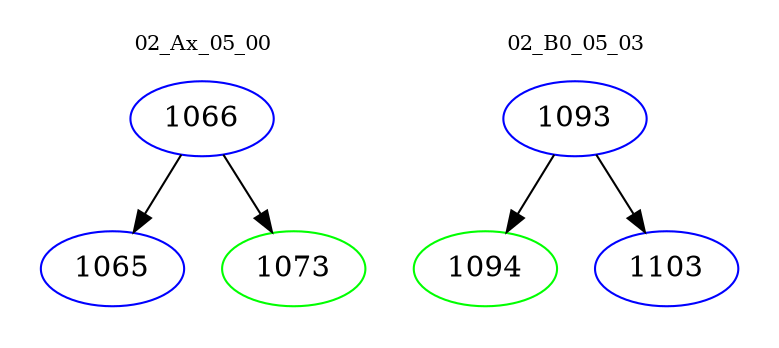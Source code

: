 digraph{
subgraph cluster_0 {
color = white
label = "02_Ax_05_00";
fontsize=10;
T0_1066 [label="1066", color="blue"]
T0_1066 -> T0_1065 [color="black"]
T0_1065 [label="1065", color="blue"]
T0_1066 -> T0_1073 [color="black"]
T0_1073 [label="1073", color="green"]
}
subgraph cluster_1 {
color = white
label = "02_B0_05_03";
fontsize=10;
T1_1093 [label="1093", color="blue"]
T1_1093 -> T1_1094 [color="black"]
T1_1094 [label="1094", color="green"]
T1_1093 -> T1_1103 [color="black"]
T1_1103 [label="1103", color="blue"]
}
}
